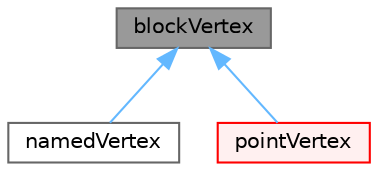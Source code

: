 digraph "blockVertex"
{
 // LATEX_PDF_SIZE
  bgcolor="transparent";
  edge [fontname=Helvetica,fontsize=10,labelfontname=Helvetica,labelfontsize=10];
  node [fontname=Helvetica,fontsize=10,shape=box,height=0.2,width=0.4];
  Node1 [id="Node000001",label="blockVertex",height=0.2,width=0.4,color="gray40", fillcolor="grey60", style="filled", fontcolor="black",tooltip="Define a block vertex."];
  Node1 -> Node2 [id="edge1_Node000001_Node000002",dir="back",color="steelblue1",style="solid",tooltip=" "];
  Node2 [id="Node000002",label="namedVertex",height=0.2,width=0.4,color="gray40", fillcolor="white", style="filled",URL="$classFoam_1_1blockVertices_1_1namedVertex.html",tooltip="Gives name to a vertex."];
  Node1 -> Node3 [id="edge2_Node000001_Node000003",dir="back",color="steelblue1",style="solid",tooltip=" "];
  Node3 [id="Node000003",label="pointVertex",height=0.2,width=0.4,color="red", fillcolor="#FFF0F0", style="filled",URL="$classFoam_1_1blockVertices_1_1pointVertex.html",tooltip=" "];
}
